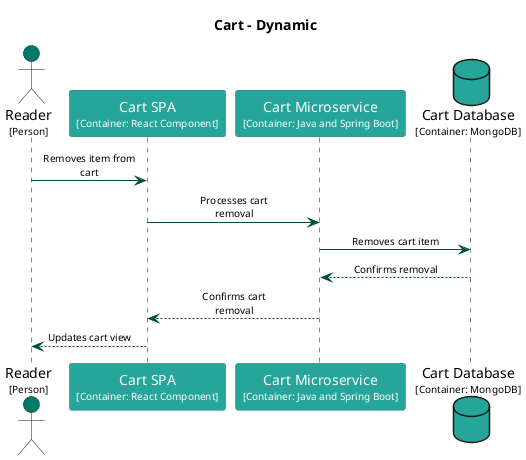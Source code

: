 @startuml
set separator none
title Cart - Dynamic

skinparam {
  arrowFontSize 10
  defaultTextAlignment center
  wrapWidth 200
  maxMessageSize 100
}

hide stereotype

skinparam sequenceParticipant<<Cart.CartDatabase>> {
  BackgroundColor #26a69a
  FontColor #ffffff
  BorderColor #1a746b
  shadowing false
}
skinparam sequenceParticipant<<Cart.CartMicroservice>> {
  BackgroundColor #26a69a
  FontColor #ffffff
  BorderColor #1a746b
  shadowing false
}
skinparam sequenceParticipant<<Cart.CartSPA>> {
  BackgroundColor #26a69a
  FontColor #ffffff
  BorderColor #1a746b
  shadowing false
}
skinparam sequenceParticipant<<Reader>> {
  BackgroundColor #00796b
  FontColor #ffffff
  BorderColor #00544a
  shadowing false
}

actor "Reader\n<size:10>[Person]</size>" as Reader <<Reader>> #00796b
participant "Cart SPA\n<size:10>[Container: React Component]</size>" as Cart.CartSPA <<Cart.CartSPA>> #26a69a
participant "Cart Microservice\n<size:10>[Container: Java and Spring Boot]</size>" as Cart.CartMicroservice <<Cart.CartMicroservice>> #26a69a
database "Cart Database\n<size:10>[Container: MongoDB]</size>" as Cart.CartDatabase <<Cart.CartDatabase>> #26a69a
Reader -[#004d40]> Cart.CartSPA : Removes item from cart
Cart.CartSPA -[#004d40]> Cart.CartMicroservice : Processes cart removal
Cart.CartMicroservice -[#004d40]> Cart.CartDatabase : Removes cart item
Cart.CartMicroservice <-[#004d40]- Cart.CartDatabase : Confirms removal
Cart.CartSPA <-[#004d40]- Cart.CartMicroservice : Confirms cart removal
Reader <-[#004d40]- Cart.CartSPA : Updates cart view
@enduml